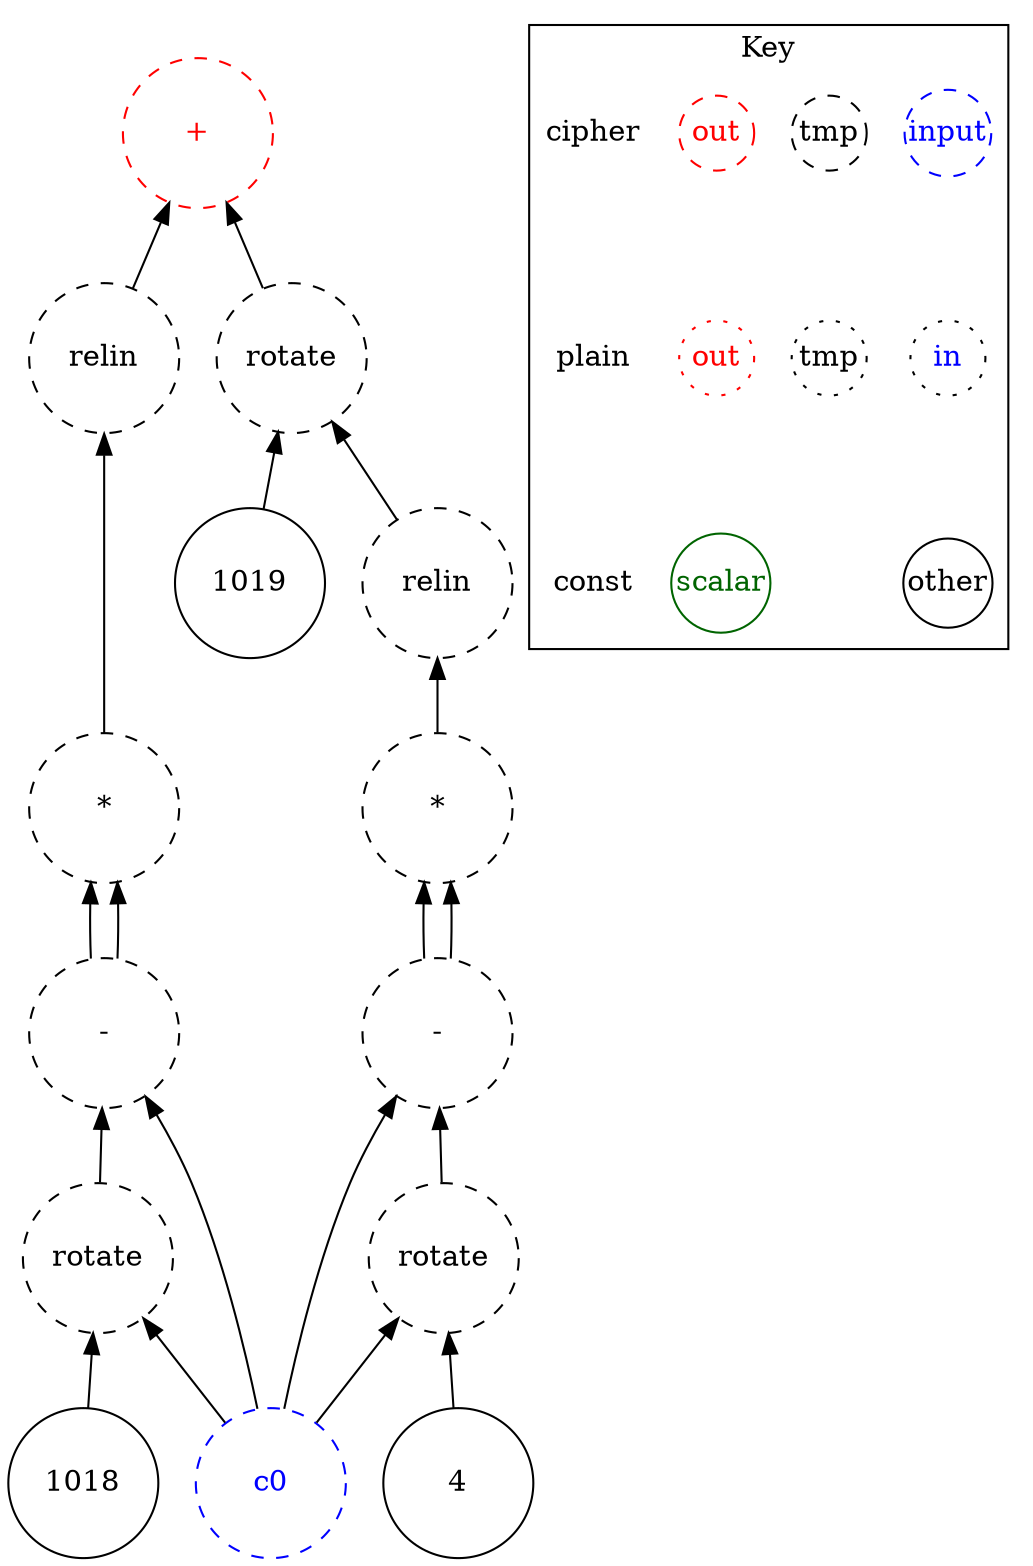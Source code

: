 digraph "roberts_cross" {
node [shape=circle width=1 margin=0]
edge [dir=back]
1018 [label="1018" style=solid]
ciphertext0 [label="c0" style=dashed color=blue fontcolor=blue]
ciphertext5 [label="rotate" style=dashed]
ciphertext5 -> ciphertext0
ciphertext5 -> 1018
ciphertext6 [label="-" style=dashed]
ciphertext6 -> ciphertext0
ciphertext6 -> ciphertext5
ciphertext20 [label="*" style=dashed]
ciphertext20 -> ciphertext6
ciphertext20 -> ciphertext6
ciphertext7 [label="relin" style=dashed]
ciphertext7 -> ciphertext20
1019 [label="1019" style=solid]
4 [label="4" style=solid]
ciphertext15 [label="rotate" style=dashed]
ciphertext15 -> ciphertext0
ciphertext15 -> 4
ciphertext16 [label="-" style=dashed]
ciphertext16 -> ciphertext0
ciphertext16 -> ciphertext15
ciphertext22 [label="*" style=dashed]
ciphertext22 -> ciphertext16
ciphertext22 -> ciphertext16
ciphertext18 [label="relin" style=dashed]
ciphertext18 -> ciphertext22
ciphertext4 [label="rotate" style=dashed]
ciphertext4 -> ciphertext18
ciphertext4 -> 1019
ciphertext8 [label="+" style=dashed color=red fontcolor=red]
ciphertext8 -> ciphertext4
ciphertext8 -> ciphertext7
subgraph cluster_key {
    graph[label="Key"]
    node [width=0.5]
    edge [dir=forward style=invis]
    in_cipher [label=input color=blue fontcolor=blue style=dashed]
    tmp_cipher [label=tmp color=black fontcolor=black style=dashed]
    out_cipher [label=out color=red fontcolor=red style=dashed]
    cipher [shape=plain]

    in_plain [label=in icolor=blue fontcolor=blue style=dotted]
    tmp_plain [label=tmp color=black fontcolor=black style=dotted]
    out_plain [label=out color=red fontcolor=red style=dotted]
    plain [shape=plain]
    
    other [color=black fontcolor=black style=solid]
    scalar [color=darkgreen fontcolor=darkgreen style=solid]
    const[shape=plain]
    
    cipher -> plain
    plain -> const
    out_cipher -> out_plain
    in_cipher -> in_plain
    tmp_cipher -> tmp_plain
    in_plain -> other
    out_plain -> scalar
}
}
